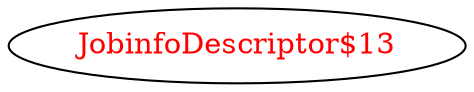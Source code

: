 digraph dependencyGraph {
 concentrate=true;
 ranksep="2.0";
 rankdir="LR"; 
 splines="ortho";
"JobinfoDescriptor$13" [fontcolor="red"];
}